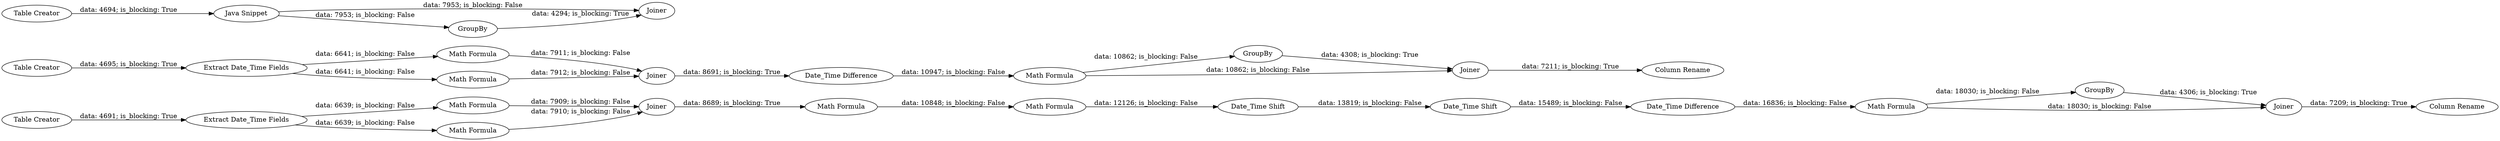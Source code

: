 digraph {
	"-6841666249436453580_12" [label=GroupBy]
	"-6841666249436453580_20" [label="Math Formula"]
	"-6841666249436453580_14" [label="Column Rename"]
	"-6841666249436453580_13" [label=Joiner]
	"-6841666249436453580_10" [label="Date_Time Difference"]
	"-6841666249436453580_18" [label=Joiner]
	"-6841666249436453580_11" [label="Math Formula"]
	"-6841666249436453580_26" [label=GroupBy]
	"-6841666249436453580_8" [label="Date_Time Shift"]
	"-6841666249436453580_6" [label="Math Formula"]
	"-6841666249436453580_3" [label="Math Formula"]
	"-6841666249436453580_28" [label=Joiner]
	"-6841666249436453580_16" [label="Java Snippet"]
	"-6841666249436453580_4" [label="Math Formula"]
	"-6841666249436453580_9" [label="Date_Time Shift"]
	"-6841666249436453580_7" [label="Math Formula"]
	"-6841666249436453580_22" [label="Extract Date_Time Fields"]
	"-6841666249436453580_25" [label="Date_Time Difference"]
	"-6841666249436453580_27" [label="Math Formula"]
	"-6841666249436453580_5" [label=Joiner]
	"-6841666249436453580_24" [label="Column Rename"]
	"-6841666249436453580_17" [label=GroupBy]
	"-6841666249436453580_2" [label="Extract Date_Time Fields"]
	"-6841666249436453580_23" [label="Math Formula"]
	"-6841666249436453580_21" [label="Table Creator"]
	"-6841666249436453580_15" [label="Table Creator"]
	"-6841666249436453580_19" [label=Joiner]
	"-6841666249436453580_1" [label="Table Creator"]
	"-6841666249436453580_8" -> "-6841666249436453580_9" [label="data: 13819; is_blocking: False"]
	"-6841666249436453580_16" -> "-6841666249436453580_17" [label="data: 7953; is_blocking: False"]
	"-6841666249436453580_28" -> "-6841666249436453580_24" [label="data: 7211; is_blocking: True"]
	"-6841666249436453580_2" -> "-6841666249436453580_3" [label="data: 6639; is_blocking: False"]
	"-6841666249436453580_5" -> "-6841666249436453580_6" [label="data: 8689; is_blocking: True"]
	"-6841666249436453580_1" -> "-6841666249436453580_2" [label="data: 4691; is_blocking: True"]
	"-6841666249436453580_20" -> "-6841666249436453580_19" [label="data: 7911; is_blocking: False"]
	"-6841666249436453580_13" -> "-6841666249436453580_14" [label="data: 7209; is_blocking: True"]
	"-6841666249436453580_27" -> "-6841666249436453580_28" [label="data: 10862; is_blocking: False"]
	"-6841666249436453580_3" -> "-6841666249436453580_5" [label="data: 7909; is_blocking: False"]
	"-6841666249436453580_23" -> "-6841666249436453580_19" [label="data: 7912; is_blocking: False"]
	"-6841666249436453580_7" -> "-6841666249436453580_8" [label="data: 12126; is_blocking: False"]
	"-6841666249436453580_6" -> "-6841666249436453580_7" [label="data: 10848; is_blocking: False"]
	"-6841666249436453580_15" -> "-6841666249436453580_16" [label="data: 4694; is_blocking: True"]
	"-6841666249436453580_10" -> "-6841666249436453580_11" [label="data: 16836; is_blocking: False"]
	"-6841666249436453580_11" -> "-6841666249436453580_12" [label="data: 18030; is_blocking: False"]
	"-6841666249436453580_17" -> "-6841666249436453580_18" [label="data: 4294; is_blocking: True"]
	"-6841666249436453580_25" -> "-6841666249436453580_27" [label="data: 10947; is_blocking: False"]
	"-6841666249436453580_2" -> "-6841666249436453580_4" [label="data: 6639; is_blocking: False"]
	"-6841666249436453580_26" -> "-6841666249436453580_28" [label="data: 4308; is_blocking: True"]
	"-6841666249436453580_12" -> "-6841666249436453580_13" [label="data: 4306; is_blocking: True"]
	"-6841666249436453580_19" -> "-6841666249436453580_25" [label="data: 8691; is_blocking: True"]
	"-6841666249436453580_22" -> "-6841666249436453580_20" [label="data: 6641; is_blocking: False"]
	"-6841666249436453580_22" -> "-6841666249436453580_23" [label="data: 6641; is_blocking: False"]
	"-6841666249436453580_4" -> "-6841666249436453580_5" [label="data: 7910; is_blocking: False"]
	"-6841666249436453580_21" -> "-6841666249436453580_22" [label="data: 4695; is_blocking: True"]
	"-6841666249436453580_11" -> "-6841666249436453580_13" [label="data: 18030; is_blocking: False"]
	"-6841666249436453580_27" -> "-6841666249436453580_26" [label="data: 10862; is_blocking: False"]
	"-6841666249436453580_9" -> "-6841666249436453580_10" [label="data: 15489; is_blocking: False"]
	"-6841666249436453580_16" -> "-6841666249436453580_18" [label="data: 7953; is_blocking: False"]
	rankdir=LR
}

